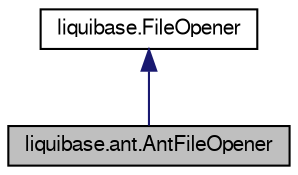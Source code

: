 digraph G
{
  edge [fontname="FreeSans",fontsize=10,labelfontname="FreeSans",labelfontsize=10];
  node [fontname="FreeSans",fontsize=10,shape=record];
  Node1 [label="liquibase.ant.AntFileOpener",height=0.2,width=0.4,color="black", fillcolor="grey75", style="filled" fontcolor="black"];
  Node2 -> Node1 [dir=back,color="midnightblue",fontsize=10,style="solid",fontname="FreeSans"];
  Node2 [label="liquibase.FileOpener",height=0.2,width=0.4,color="black", fillcolor="white", style="filled",URL="$interfaceliquibase_1_1_file_opener.html",tooltip="Abstracts file access so they can be read in a variety of manners."];
}
